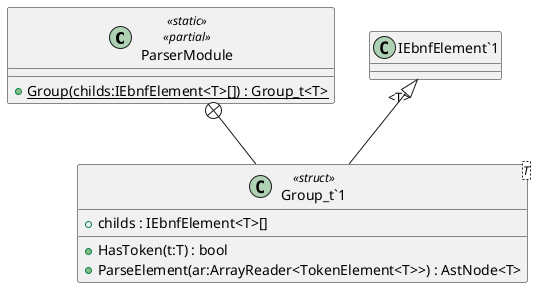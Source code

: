 @startuml
class ParserModule <<static>> <<partial>> {
    + {static} Group(childs:IEbnfElement<T>[]) : Group_t<T>
}
class "Group_t`1"<T> <<struct>> {
    + childs : IEbnfElement<T>[]
    + HasToken(t:T) : bool
    + ParseElement(ar:ArrayReader<TokenElement<T>>) : AstNode<T>
}
ParserModule +-- "Group_t`1"
"IEbnfElement`1" "<T>" <|-- "Group_t`1"
@enduml
